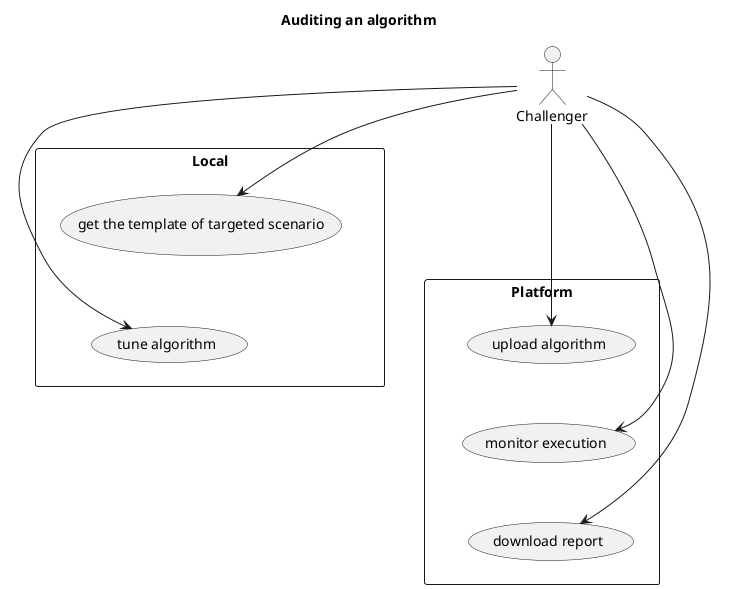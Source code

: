 @startuml


title Auditing an algorithm

rectangle Local {
(get the template of targeted scenario) as gtts
(tune algorithm) as ta
gtts-[hidden]-ta
}

rectangle Platform {
(upload algorithm) as ua
(monitor execution) as me
(download report) as dr
}
Local-[hidden]-Platform
ua-[hidden]-me
me-[hidden]-dr

actor Challenger as c
c-->gtts
c-->ta
c-->ua
c-->me
c-->dr


@enduml